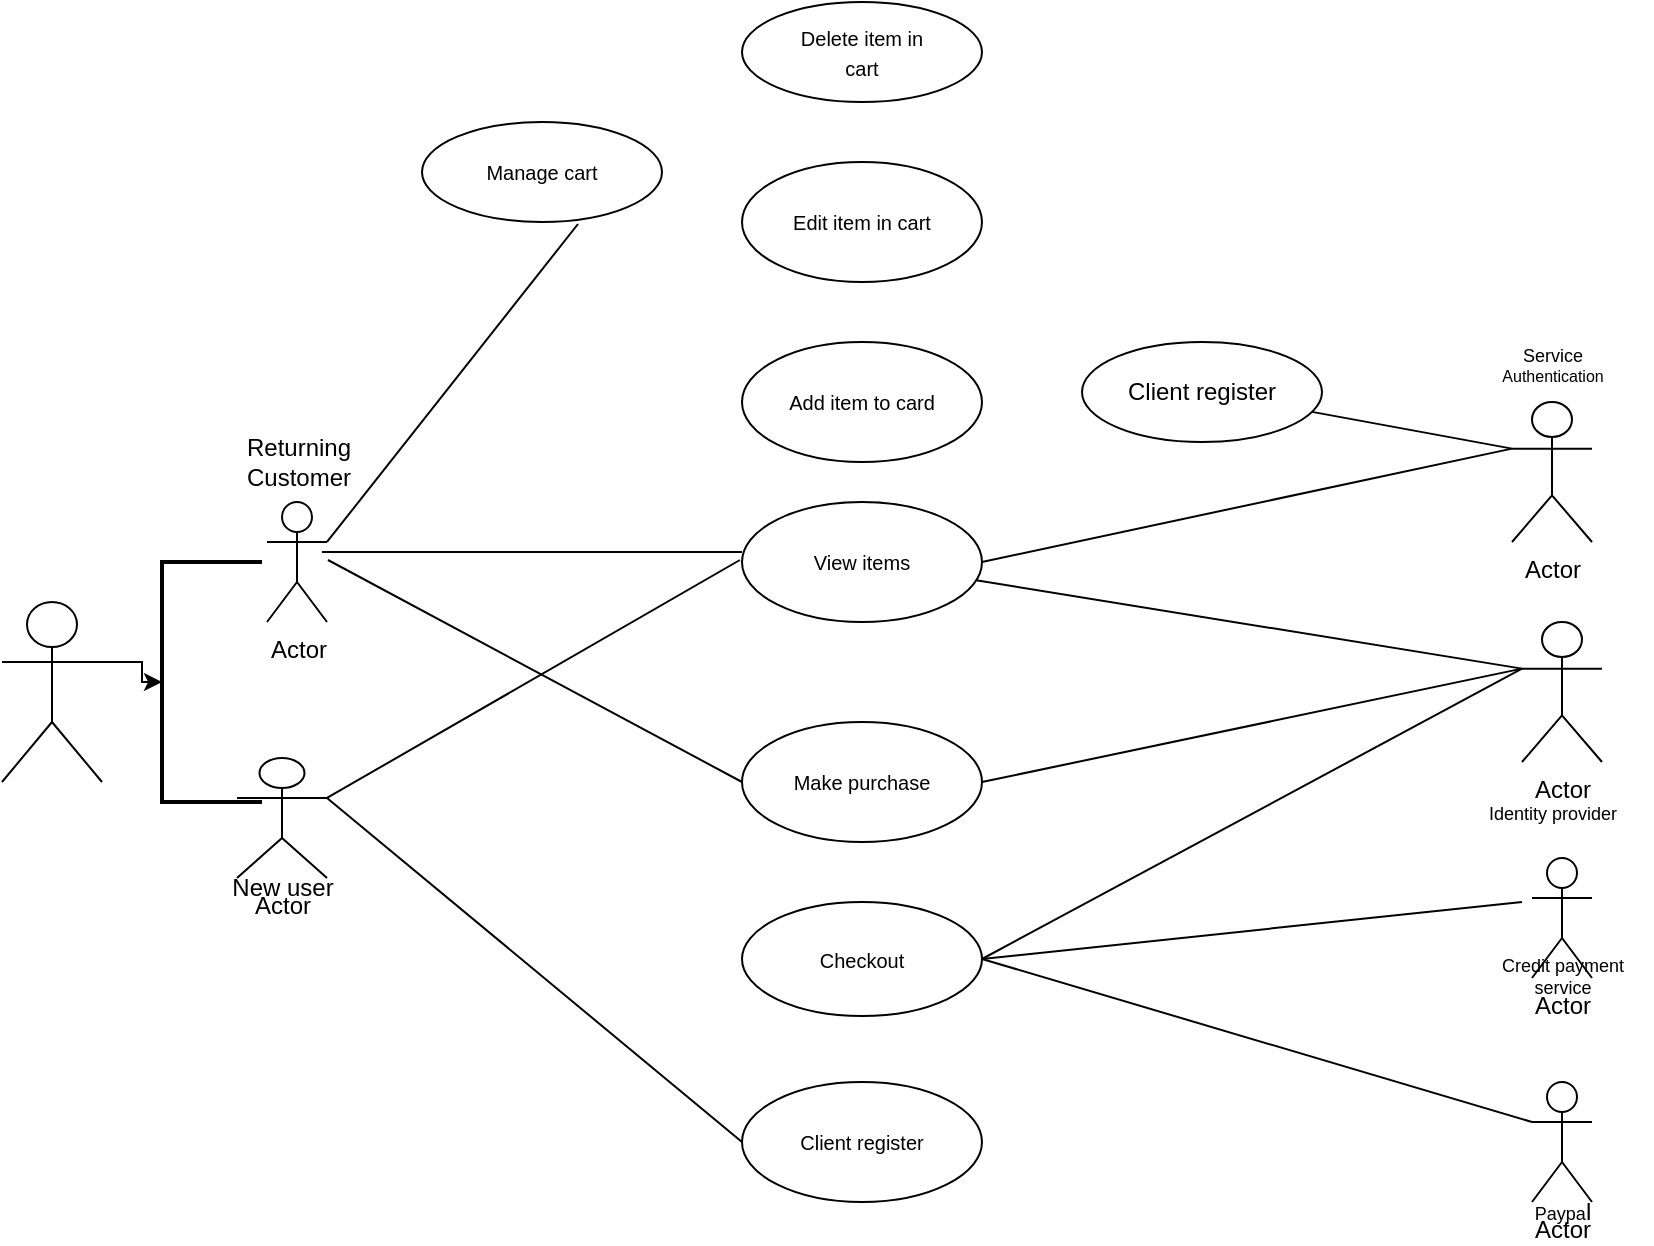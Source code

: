 <mxfile version="24.8.6">
  <diagram name="Page-1" id="7U7v3mI7COubQv93LFms">
    <mxGraphModel dx="1114" dy="734" grid="1" gridSize="10" guides="1" tooltips="1" connect="1" arrows="1" fold="1" page="1" pageScale="1" pageWidth="850" pageHeight="1100" background="#ffffff" math="0" shadow="0">
      <root>
        <mxCell id="0" />
        <mxCell id="1" parent="0" />
        <mxCell id="cFR76HdsNFteJirVGfGA-27" style="edgeStyle=orthogonalEdgeStyle;rounded=0;orthogonalLoop=1;jettySize=auto;html=1;exitX=1;exitY=0.333;exitDx=0;exitDy=0;exitPerimeter=0;" edge="1" parent="1" source="cFR76HdsNFteJirVGfGA-4" target="cFR76HdsNFteJirVGfGA-26">
          <mxGeometry relative="1" as="geometry" />
        </mxCell>
        <mxCell id="cFR76HdsNFteJirVGfGA-4" value="" style="shape=umlActor;verticalLabelPosition=bottom;verticalAlign=top;html=1;outlineConnect=0;" vertex="1" parent="1">
          <mxGeometry x="40" y="330" width="50" height="90" as="geometry" />
        </mxCell>
        <mxCell id="cFR76HdsNFteJirVGfGA-26" value="" style="strokeWidth=2;html=1;shape=mxgraph.flowchart.annotation_1;align=left;pointerEvents=1;" vertex="1" parent="1">
          <mxGeometry x="120" y="310" width="50" height="120" as="geometry" />
        </mxCell>
        <mxCell id="cFR76HdsNFteJirVGfGA-29" value="Actor" style="shape=umlActor;verticalLabelPosition=bottom;verticalAlign=top;html=1;outlineConnect=0;" vertex="1" parent="1">
          <mxGeometry x="157.5" y="408" width="45" height="60" as="geometry" />
        </mxCell>
        <mxCell id="cFR76HdsNFteJirVGfGA-36" value="Actor" style="shape=umlActor;verticalLabelPosition=bottom;verticalAlign=top;html=1;outlineConnect=0;" vertex="1" parent="1">
          <mxGeometry x="172.5" y="280" width="30" height="60" as="geometry" />
        </mxCell>
        <mxCell id="cFR76HdsNFteJirVGfGA-38" value="&lt;div&gt;Returning&lt;/div&gt;Customer" style="text;html=1;align=center;verticalAlign=middle;resizable=0;points=[];autosize=1;strokeColor=none;fillColor=none;" vertex="1" parent="1">
          <mxGeometry x="147.5" y="240" width="80" height="40" as="geometry" />
        </mxCell>
        <mxCell id="cFR76HdsNFteJirVGfGA-45" value="New user" style="text;html=1;align=center;verticalAlign=middle;resizable=0;points=[];autosize=1;strokeColor=none;fillColor=none;" vertex="1" parent="1">
          <mxGeometry x="145" y="458" width="70" height="30" as="geometry" />
        </mxCell>
        <mxCell id="cFR76HdsNFteJirVGfGA-46" value="&lt;div&gt;&lt;font size=&quot;1&quot;&gt;Delete item in &lt;br&gt;&lt;/font&gt;&lt;/div&gt;&lt;div&gt;&lt;font size=&quot;1&quot;&gt;cart&lt;br&gt;&lt;/font&gt;&lt;/div&gt;" style="ellipse;whiteSpace=wrap;html=1;labelBackgroundColor=default;" vertex="1" parent="1">
          <mxGeometry x="410" y="30" width="120" height="50" as="geometry" />
        </mxCell>
        <mxCell id="cFR76HdsNFteJirVGfGA-49" value="&lt;font style=&quot;font-size: 10px;&quot;&gt;Edit item in cart&lt;/font&gt;" style="ellipse;whiteSpace=wrap;html=1;" vertex="1" parent="1">
          <mxGeometry x="410" y="110" width="120" height="60" as="geometry" />
        </mxCell>
        <mxCell id="cFR76HdsNFteJirVGfGA-50" value="&lt;font style=&quot;font-size: 10px;&quot;&gt;Add item to card&lt;/font&gt;" style="ellipse;whiteSpace=wrap;html=1;" vertex="1" parent="1">
          <mxGeometry x="410" y="200" width="120" height="60" as="geometry" />
        </mxCell>
        <mxCell id="cFR76HdsNFteJirVGfGA-51" value="&lt;font size=&quot;1&quot;&gt;View items&lt;/font&gt;" style="ellipse;whiteSpace=wrap;html=1;" vertex="1" parent="1">
          <mxGeometry x="410" y="280" width="120" height="60" as="geometry" />
        </mxCell>
        <mxCell id="cFR76HdsNFteJirVGfGA-52" value="&lt;font style=&quot;font-size: 10px;&quot;&gt;Make purchase&lt;/font&gt;" style="ellipse;whiteSpace=wrap;html=1;" vertex="1" parent="1">
          <mxGeometry x="410" y="390" width="120" height="60" as="geometry" />
        </mxCell>
        <mxCell id="cFR76HdsNFteJirVGfGA-53" value="&lt;font style=&quot;font-size: 10px;&quot;&gt;Checkout&lt;/font&gt;" style="ellipse;whiteSpace=wrap;html=1;" vertex="1" parent="1">
          <mxGeometry x="410" y="480" width="120" height="57" as="geometry" />
        </mxCell>
        <mxCell id="cFR76HdsNFteJirVGfGA-54" value="&lt;font style=&quot;font-size: 10px;&quot;&gt;Client register&lt;/font&gt;" style="ellipse;whiteSpace=wrap;html=1;" vertex="1" parent="1">
          <mxGeometry x="410" y="570" width="120" height="60" as="geometry" />
        </mxCell>
        <mxCell id="cFR76HdsNFteJirVGfGA-55" value="&lt;font style=&quot;font-size: 10px;&quot;&gt;Manage cart&lt;/font&gt;" style="ellipse;whiteSpace=wrap;html=1;" vertex="1" parent="1">
          <mxGeometry x="250" y="90" width="120" height="50" as="geometry" />
        </mxCell>
        <mxCell id="cFR76HdsNFteJirVGfGA-56" value="Client register" style="ellipse;whiteSpace=wrap;html=1;" vertex="1" parent="1">
          <mxGeometry x="580" y="200" width="120" height="50" as="geometry" />
        </mxCell>
        <mxCell id="cFR76HdsNFteJirVGfGA-62" value="" style="endArrow=none;html=1;rounded=0;entryX=0.65;entryY=1.02;entryDx=0;entryDy=0;entryPerimeter=0;exitX=1;exitY=0.333;exitDx=0;exitDy=0;exitPerimeter=0;" edge="1" parent="1" source="cFR76HdsNFteJirVGfGA-36" target="cFR76HdsNFteJirVGfGA-55">
          <mxGeometry width="50" height="50" relative="1" as="geometry">
            <mxPoint x="215" y="290" as="sourcePoint" />
            <mxPoint x="265" y="240" as="targetPoint" />
          </mxGeometry>
        </mxCell>
        <mxCell id="cFR76HdsNFteJirVGfGA-63" value="" style="line;strokeWidth=1;rotatable=0;dashed=0;labelPosition=right;align=left;verticalAlign=middle;spacingTop=0;spacingLeft=6;points=[];portConstraint=eastwest;" vertex="1" parent="1">
          <mxGeometry x="200" y="300" width="210" height="10" as="geometry" />
        </mxCell>
        <mxCell id="cFR76HdsNFteJirVGfGA-67" value="" style="endArrow=none;html=1;rounded=0;entryX=0.995;entryY=0.9;entryDx=0;entryDy=0;entryPerimeter=0;exitX=1;exitY=0.333;exitDx=0;exitDy=0;exitPerimeter=0;" edge="1" parent="1" source="cFR76HdsNFteJirVGfGA-29" target="cFR76HdsNFteJirVGfGA-63">
          <mxGeometry width="50" height="50" relative="1" as="geometry">
            <mxPoint x="330" y="390" as="sourcePoint" />
            <mxPoint x="380" y="340" as="targetPoint" />
          </mxGeometry>
        </mxCell>
        <mxCell id="cFR76HdsNFteJirVGfGA-69" value="" style="endArrow=none;html=1;rounded=0;" edge="1" parent="1">
          <mxGeometry width="50" height="50" relative="1" as="geometry">
            <mxPoint x="203" y="309" as="sourcePoint" />
            <mxPoint x="410" y="420" as="targetPoint" />
          </mxGeometry>
        </mxCell>
        <mxCell id="cFR76HdsNFteJirVGfGA-70" value="" style="endArrow=none;html=1;rounded=0;entryX=0;entryY=0.5;entryDx=0;entryDy=0;exitX=1;exitY=0.333;exitDx=0;exitDy=0;exitPerimeter=0;" edge="1" parent="1" source="cFR76HdsNFteJirVGfGA-29" target="cFR76HdsNFteJirVGfGA-54">
          <mxGeometry width="50" height="50" relative="1" as="geometry">
            <mxPoint x="300" y="580" as="sourcePoint" />
            <mxPoint x="350" y="530" as="targetPoint" />
          </mxGeometry>
        </mxCell>
        <mxCell id="cFR76HdsNFteJirVGfGA-71" value="Actor" style="shape=umlActor;verticalLabelPosition=bottom;verticalAlign=top;html=1;outlineConnect=0;" vertex="1" parent="1">
          <mxGeometry x="795" y="230" width="40" height="70" as="geometry" />
        </mxCell>
        <mxCell id="cFR76HdsNFteJirVGfGA-72" value="Actor" style="shape=umlActor;verticalLabelPosition=bottom;verticalAlign=top;html=1;outlineConnect=0;" vertex="1" parent="1">
          <mxGeometry x="800" y="340" width="40" height="70" as="geometry" />
        </mxCell>
        <mxCell id="cFR76HdsNFteJirVGfGA-75" value="&lt;div&gt;&lt;font style=&quot;font-size: 9px;&quot;&gt;Service&lt;/font&gt;&lt;/div&gt;&lt;div style=&quot;font-size: 8px;&quot;&gt;Authentication&lt;br&gt;&lt;/div&gt;" style="text;html=1;align=center;verticalAlign=middle;resizable=0;points=[];autosize=1;strokeColor=none;fillColor=none;" vertex="1" parent="1">
          <mxGeometry x="780" y="190" width="70" height="40" as="geometry" />
        </mxCell>
        <mxCell id="cFR76HdsNFteJirVGfGA-76" value="" style="endArrow=none;html=1;rounded=0;entryX=0;entryY=0.333;entryDx=0;entryDy=0;entryPerimeter=0;" edge="1" parent="1" source="cFR76HdsNFteJirVGfGA-56" target="cFR76HdsNFteJirVGfGA-71">
          <mxGeometry width="50" height="50" relative="1" as="geometry">
            <mxPoint x="730" y="270" as="sourcePoint" />
            <mxPoint x="780" y="220" as="targetPoint" />
          </mxGeometry>
        </mxCell>
        <mxCell id="cFR76HdsNFteJirVGfGA-77" value="" style="endArrow=none;html=1;rounded=0;exitX=1;exitY=0.5;exitDx=0;exitDy=0;entryX=0;entryY=0.333;entryDx=0;entryDy=0;entryPerimeter=0;" edge="1" parent="1" source="cFR76HdsNFteJirVGfGA-51" target="cFR76HdsNFteJirVGfGA-71">
          <mxGeometry width="50" height="50" relative="1" as="geometry">
            <mxPoint x="730" y="330" as="sourcePoint" />
            <mxPoint x="780" y="280" as="targetPoint" />
          </mxGeometry>
        </mxCell>
        <mxCell id="cFR76HdsNFteJirVGfGA-78" value="&lt;font style=&quot;font-size: 9px;&quot;&gt;Identity provider&lt;/font&gt;" style="text;html=1;align=center;verticalAlign=middle;resizable=0;points=[];autosize=1;strokeColor=none;fillColor=none;" vertex="1" parent="1">
          <mxGeometry x="770" y="420" width="90" height="30" as="geometry" />
        </mxCell>
        <mxCell id="cFR76HdsNFteJirVGfGA-79" value="" style="endArrow=none;html=1;rounded=0;entryX=0;entryY=0.333;entryDx=0;entryDy=0;entryPerimeter=0;" edge="1" parent="1" source="cFR76HdsNFteJirVGfGA-51" target="cFR76HdsNFteJirVGfGA-72">
          <mxGeometry width="50" height="50" relative="1" as="geometry">
            <mxPoint x="730" y="470" as="sourcePoint" />
            <mxPoint x="780" y="420" as="targetPoint" />
          </mxGeometry>
        </mxCell>
        <mxCell id="cFR76HdsNFteJirVGfGA-80" value="" style="endArrow=none;html=1;rounded=0;exitX=1;exitY=0.5;exitDx=0;exitDy=0;entryX=0;entryY=0.333;entryDx=0;entryDy=0;entryPerimeter=0;" edge="1" parent="1" source="cFR76HdsNFteJirVGfGA-52" target="cFR76HdsNFteJirVGfGA-72">
          <mxGeometry width="50" height="50" relative="1" as="geometry">
            <mxPoint x="690" y="480" as="sourcePoint" />
            <mxPoint x="810" y="440" as="targetPoint" />
          </mxGeometry>
        </mxCell>
        <mxCell id="cFR76HdsNFteJirVGfGA-81" value="" style="endArrow=none;html=1;rounded=0;exitX=1;exitY=0.5;exitDx=0;exitDy=0;entryX=0;entryY=0.333;entryDx=0;entryDy=0;entryPerimeter=0;" edge="1" parent="1" source="cFR76HdsNFteJirVGfGA-53" target="cFR76HdsNFteJirVGfGA-72">
          <mxGeometry width="50" height="50" relative="1" as="geometry">
            <mxPoint x="690" y="510" as="sourcePoint" />
            <mxPoint x="800" y="430" as="targetPoint" />
          </mxGeometry>
        </mxCell>
        <mxCell id="cFR76HdsNFteJirVGfGA-85" value="Actor" style="shape=umlActor;verticalLabelPosition=bottom;verticalAlign=top;html=1;outlineConnect=0;" vertex="1" parent="1">
          <mxGeometry x="805" y="458" width="30" height="60" as="geometry" />
        </mxCell>
        <mxCell id="cFR76HdsNFteJirVGfGA-86" value="&lt;div style=&quot;font-size: 9px;&quot;&gt;&lt;font style=&quot;font-size: 9px;&quot;&gt;Credit payment&lt;/font&gt;&lt;/div&gt;&lt;div style=&quot;font-size: 9px;&quot;&gt;&lt;font style=&quot;font-size: 9px;&quot;&gt;service&lt;font style=&quot;font-size: 9px;&quot;&gt;&lt;br&gt;&lt;/font&gt;&lt;/font&gt;&lt;/div&gt;" style="text;html=1;align=center;verticalAlign=middle;resizable=0;points=[];autosize=1;strokeColor=none;fillColor=none;" vertex="1" parent="1">
          <mxGeometry x="775" y="497" width="90" height="40" as="geometry" />
        </mxCell>
        <mxCell id="cFR76HdsNFteJirVGfGA-87" value="Actor" style="shape=umlActor;verticalLabelPosition=bottom;verticalAlign=top;html=1;outlineConnect=0;" vertex="1" parent="1">
          <mxGeometry x="805" y="570" width="30" height="60" as="geometry" />
        </mxCell>
        <mxCell id="cFR76HdsNFteJirVGfGA-88" value="&lt;font style=&quot;font-size: 9px;&quot;&gt;Paypa&lt;/font&gt;l" style="text;html=1;align=center;verticalAlign=middle;resizable=0;points=[];autosize=1;strokeColor=none;fillColor=none;" vertex="1" parent="1">
          <mxGeometry x="795" y="620" width="50" height="30" as="geometry" />
        </mxCell>
        <mxCell id="cFR76HdsNFteJirVGfGA-89" value="" style="endArrow=none;html=1;rounded=0;exitX=1;exitY=0.5;exitDx=0;exitDy=0;" edge="1" parent="1" source="cFR76HdsNFteJirVGfGA-53">
          <mxGeometry width="50" height="50" relative="1" as="geometry">
            <mxPoint x="670" y="620" as="sourcePoint" />
            <mxPoint x="800" y="480" as="targetPoint" />
          </mxGeometry>
        </mxCell>
        <mxCell id="cFR76HdsNFteJirVGfGA-90" value="" style="endArrow=none;html=1;rounded=0;exitX=1;exitY=0.5;exitDx=0;exitDy=0;entryX=0;entryY=0.333;entryDx=0;entryDy=0;entryPerimeter=0;" edge="1" parent="1" source="cFR76HdsNFteJirVGfGA-53" target="cFR76HdsNFteJirVGfGA-87">
          <mxGeometry width="50" height="50" relative="1" as="geometry">
            <mxPoint x="690" y="640" as="sourcePoint" />
            <mxPoint x="750" y="590" as="targetPoint" />
          </mxGeometry>
        </mxCell>
      </root>
    </mxGraphModel>
  </diagram>
</mxfile>

